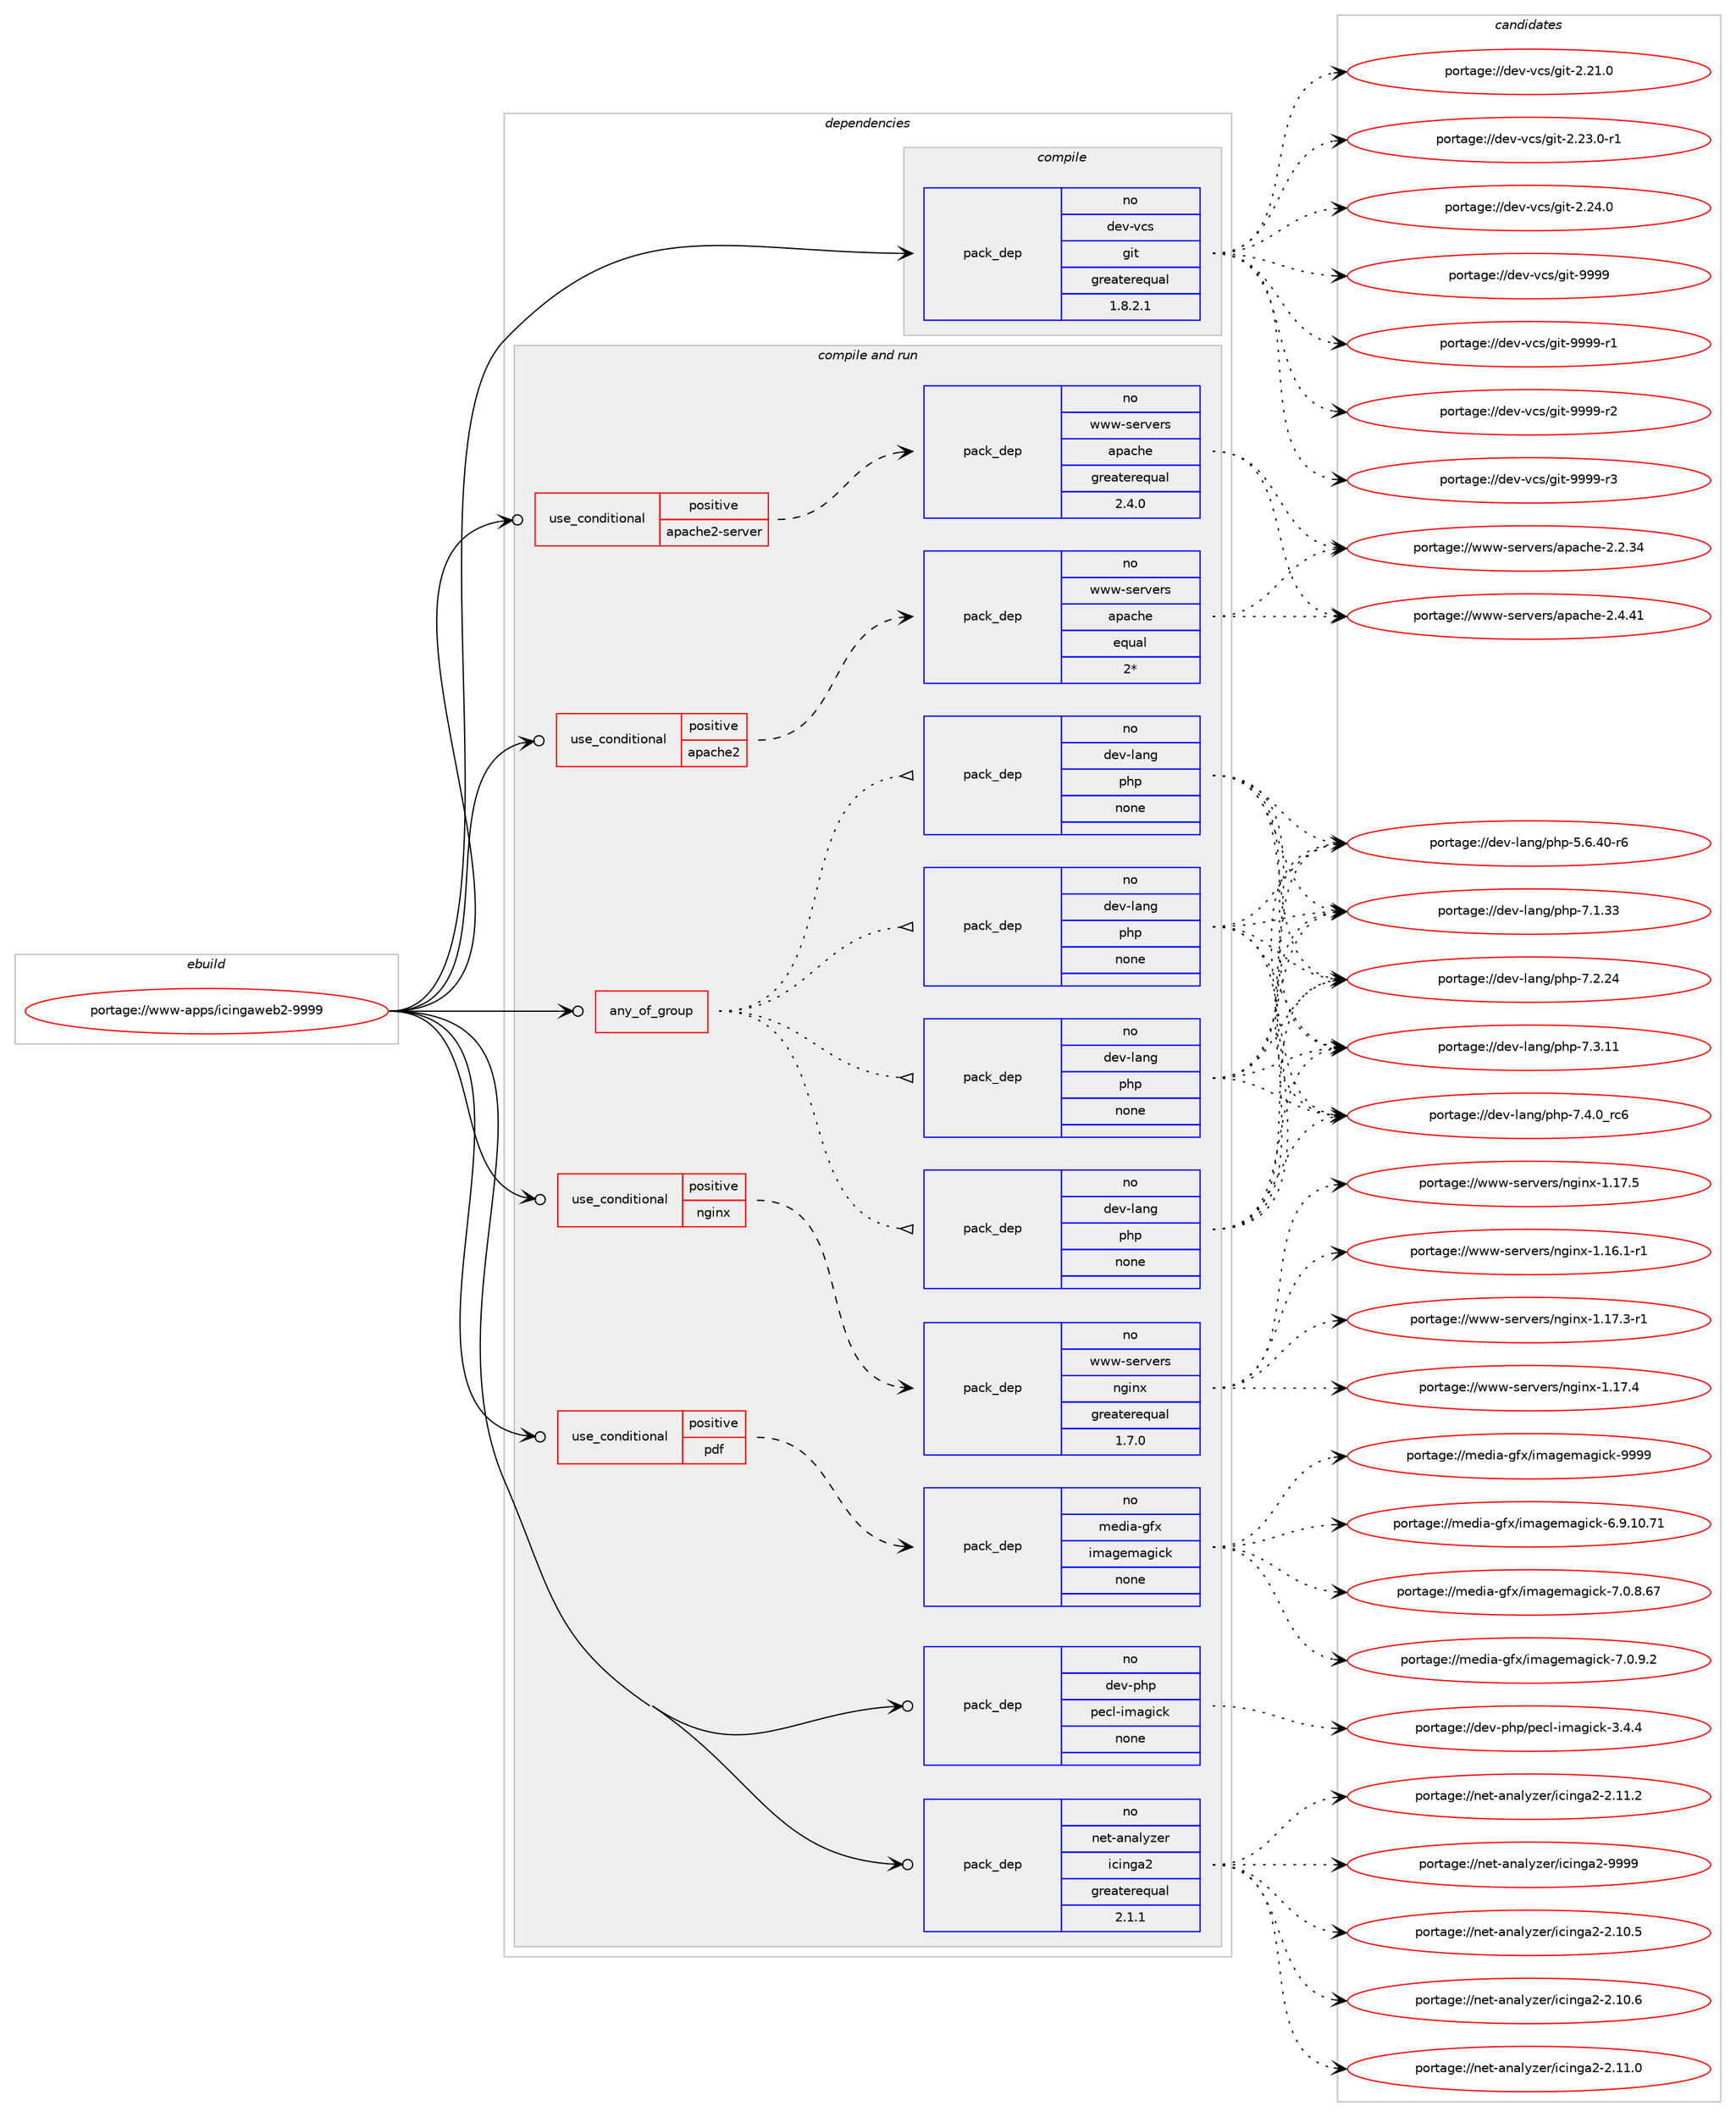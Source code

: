 digraph prolog {

# *************
# Graph options
# *************

newrank=true;
concentrate=true;
compound=true;
graph [rankdir=LR,fontname=Helvetica,fontsize=10,ranksep=1.5];#, ranksep=2.5, nodesep=0.2];
edge  [arrowhead=vee];
node  [fontname=Helvetica,fontsize=10];

# **********
# The ebuild
# **********

subgraph cluster_leftcol {
color=gray;
rank=same;
label=<<i>ebuild</i>>;
id [label="portage://www-apps/icingaweb2-9999", color=red, width=4, href="../www-apps/icingaweb2-9999.svg"];
}

# ****************
# The dependencies
# ****************

subgraph cluster_midcol {
color=gray;
label=<<i>dependencies</i>>;
subgraph cluster_compile {
fillcolor="#eeeeee";
style=filled;
label=<<i>compile</i>>;
subgraph pack324527 {
dependency437645 [label=<<TABLE BORDER="0" CELLBORDER="1" CELLSPACING="0" CELLPADDING="4" WIDTH="220"><TR><TD ROWSPAN="6" CELLPADDING="30">pack_dep</TD></TR><TR><TD WIDTH="110">no</TD></TR><TR><TD>dev-vcs</TD></TR><TR><TD>git</TD></TR><TR><TD>greaterequal</TD></TR><TR><TD>1.8.2.1</TD></TR></TABLE>>, shape=none, color=blue];
}
id:e -> dependency437645:w [weight=20,style="solid",arrowhead="vee"];
}
subgraph cluster_compileandrun {
fillcolor="#eeeeee";
style=filled;
label=<<i>compile and run</i>>;
subgraph any7503 {
dependency437646 [label=<<TABLE BORDER="0" CELLBORDER="1" CELLSPACING="0" CELLPADDING="4"><TR><TD CELLPADDING="10">any_of_group</TD></TR></TABLE>>, shape=none, color=red];subgraph pack324528 {
dependency437647 [label=<<TABLE BORDER="0" CELLBORDER="1" CELLSPACING="0" CELLPADDING="4" WIDTH="220"><TR><TD ROWSPAN="6" CELLPADDING="30">pack_dep</TD></TR><TR><TD WIDTH="110">no</TD></TR><TR><TD>dev-lang</TD></TR><TR><TD>php</TD></TR><TR><TD>none</TD></TR><TR><TD></TD></TR></TABLE>>, shape=none, color=blue];
}
dependency437646:e -> dependency437647:w [weight=20,style="dotted",arrowhead="oinv"];
subgraph pack324529 {
dependency437648 [label=<<TABLE BORDER="0" CELLBORDER="1" CELLSPACING="0" CELLPADDING="4" WIDTH="220"><TR><TD ROWSPAN="6" CELLPADDING="30">pack_dep</TD></TR><TR><TD WIDTH="110">no</TD></TR><TR><TD>dev-lang</TD></TR><TR><TD>php</TD></TR><TR><TD>none</TD></TR><TR><TD></TD></TR></TABLE>>, shape=none, color=blue];
}
dependency437646:e -> dependency437648:w [weight=20,style="dotted",arrowhead="oinv"];
subgraph pack324530 {
dependency437649 [label=<<TABLE BORDER="0" CELLBORDER="1" CELLSPACING="0" CELLPADDING="4" WIDTH="220"><TR><TD ROWSPAN="6" CELLPADDING="30">pack_dep</TD></TR><TR><TD WIDTH="110">no</TD></TR><TR><TD>dev-lang</TD></TR><TR><TD>php</TD></TR><TR><TD>none</TD></TR><TR><TD></TD></TR></TABLE>>, shape=none, color=blue];
}
dependency437646:e -> dependency437649:w [weight=20,style="dotted",arrowhead="oinv"];
subgraph pack324531 {
dependency437650 [label=<<TABLE BORDER="0" CELLBORDER="1" CELLSPACING="0" CELLPADDING="4" WIDTH="220"><TR><TD ROWSPAN="6" CELLPADDING="30">pack_dep</TD></TR><TR><TD WIDTH="110">no</TD></TR><TR><TD>dev-lang</TD></TR><TR><TD>php</TD></TR><TR><TD>none</TD></TR><TR><TD></TD></TR></TABLE>>, shape=none, color=blue];
}
dependency437646:e -> dependency437650:w [weight=20,style="dotted",arrowhead="oinv"];
}
id:e -> dependency437646:w [weight=20,style="solid",arrowhead="odotvee"];
subgraph cond105349 {
dependency437651 [label=<<TABLE BORDER="0" CELLBORDER="1" CELLSPACING="0" CELLPADDING="4"><TR><TD ROWSPAN="3" CELLPADDING="10">use_conditional</TD></TR><TR><TD>positive</TD></TR><TR><TD>apache2</TD></TR></TABLE>>, shape=none, color=red];
subgraph pack324532 {
dependency437652 [label=<<TABLE BORDER="0" CELLBORDER="1" CELLSPACING="0" CELLPADDING="4" WIDTH="220"><TR><TD ROWSPAN="6" CELLPADDING="30">pack_dep</TD></TR><TR><TD WIDTH="110">no</TD></TR><TR><TD>www-servers</TD></TR><TR><TD>apache</TD></TR><TR><TD>equal</TD></TR><TR><TD>2*</TD></TR></TABLE>>, shape=none, color=blue];
}
dependency437651:e -> dependency437652:w [weight=20,style="dashed",arrowhead="vee"];
}
id:e -> dependency437651:w [weight=20,style="solid",arrowhead="odotvee"];
subgraph cond105350 {
dependency437653 [label=<<TABLE BORDER="0" CELLBORDER="1" CELLSPACING="0" CELLPADDING="4"><TR><TD ROWSPAN="3" CELLPADDING="10">use_conditional</TD></TR><TR><TD>positive</TD></TR><TR><TD>apache2-server</TD></TR></TABLE>>, shape=none, color=red];
subgraph pack324533 {
dependency437654 [label=<<TABLE BORDER="0" CELLBORDER="1" CELLSPACING="0" CELLPADDING="4" WIDTH="220"><TR><TD ROWSPAN="6" CELLPADDING="30">pack_dep</TD></TR><TR><TD WIDTH="110">no</TD></TR><TR><TD>www-servers</TD></TR><TR><TD>apache</TD></TR><TR><TD>greaterequal</TD></TR><TR><TD>2.4.0</TD></TR></TABLE>>, shape=none, color=blue];
}
dependency437653:e -> dependency437654:w [weight=20,style="dashed",arrowhead="vee"];
}
id:e -> dependency437653:w [weight=20,style="solid",arrowhead="odotvee"];
subgraph cond105351 {
dependency437655 [label=<<TABLE BORDER="0" CELLBORDER="1" CELLSPACING="0" CELLPADDING="4"><TR><TD ROWSPAN="3" CELLPADDING="10">use_conditional</TD></TR><TR><TD>positive</TD></TR><TR><TD>nginx</TD></TR></TABLE>>, shape=none, color=red];
subgraph pack324534 {
dependency437656 [label=<<TABLE BORDER="0" CELLBORDER="1" CELLSPACING="0" CELLPADDING="4" WIDTH="220"><TR><TD ROWSPAN="6" CELLPADDING="30">pack_dep</TD></TR><TR><TD WIDTH="110">no</TD></TR><TR><TD>www-servers</TD></TR><TR><TD>nginx</TD></TR><TR><TD>greaterequal</TD></TR><TR><TD>1.7.0</TD></TR></TABLE>>, shape=none, color=blue];
}
dependency437655:e -> dependency437656:w [weight=20,style="dashed",arrowhead="vee"];
}
id:e -> dependency437655:w [weight=20,style="solid",arrowhead="odotvee"];
subgraph cond105352 {
dependency437657 [label=<<TABLE BORDER="0" CELLBORDER="1" CELLSPACING="0" CELLPADDING="4"><TR><TD ROWSPAN="3" CELLPADDING="10">use_conditional</TD></TR><TR><TD>positive</TD></TR><TR><TD>pdf</TD></TR></TABLE>>, shape=none, color=red];
subgraph pack324535 {
dependency437658 [label=<<TABLE BORDER="0" CELLBORDER="1" CELLSPACING="0" CELLPADDING="4" WIDTH="220"><TR><TD ROWSPAN="6" CELLPADDING="30">pack_dep</TD></TR><TR><TD WIDTH="110">no</TD></TR><TR><TD>media-gfx</TD></TR><TR><TD>imagemagick</TD></TR><TR><TD>none</TD></TR><TR><TD></TD></TR></TABLE>>, shape=none, color=blue];
}
dependency437657:e -> dependency437658:w [weight=20,style="dashed",arrowhead="vee"];
}
id:e -> dependency437657:w [weight=20,style="solid",arrowhead="odotvee"];
subgraph pack324536 {
dependency437659 [label=<<TABLE BORDER="0" CELLBORDER="1" CELLSPACING="0" CELLPADDING="4" WIDTH="220"><TR><TD ROWSPAN="6" CELLPADDING="30">pack_dep</TD></TR><TR><TD WIDTH="110">no</TD></TR><TR><TD>dev-php</TD></TR><TR><TD>pecl-imagick</TD></TR><TR><TD>none</TD></TR><TR><TD></TD></TR></TABLE>>, shape=none, color=blue];
}
id:e -> dependency437659:w [weight=20,style="solid",arrowhead="odotvee"];
subgraph pack324537 {
dependency437660 [label=<<TABLE BORDER="0" CELLBORDER="1" CELLSPACING="0" CELLPADDING="4" WIDTH="220"><TR><TD ROWSPAN="6" CELLPADDING="30">pack_dep</TD></TR><TR><TD WIDTH="110">no</TD></TR><TR><TD>net-analyzer</TD></TR><TR><TD>icinga2</TD></TR><TR><TD>greaterequal</TD></TR><TR><TD>2.1.1</TD></TR></TABLE>>, shape=none, color=blue];
}
id:e -> dependency437660:w [weight=20,style="solid",arrowhead="odotvee"];
}
subgraph cluster_run {
fillcolor="#eeeeee";
style=filled;
label=<<i>run</i>>;
}
}

# **************
# The candidates
# **************

subgraph cluster_choices {
rank=same;
color=gray;
label=<<i>candidates</i>>;

subgraph choice324527 {
color=black;
nodesep=1;
choiceportage10010111845118991154710310511645504650494648 [label="portage://dev-vcs/git-2.21.0", color=red, width=4,href="../dev-vcs/git-2.21.0.svg"];
choiceportage100101118451189911547103105116455046505146484511449 [label="portage://dev-vcs/git-2.23.0-r1", color=red, width=4,href="../dev-vcs/git-2.23.0-r1.svg"];
choiceportage10010111845118991154710310511645504650524648 [label="portage://dev-vcs/git-2.24.0", color=red, width=4,href="../dev-vcs/git-2.24.0.svg"];
choiceportage1001011184511899115471031051164557575757 [label="portage://dev-vcs/git-9999", color=red, width=4,href="../dev-vcs/git-9999.svg"];
choiceportage10010111845118991154710310511645575757574511449 [label="portage://dev-vcs/git-9999-r1", color=red, width=4,href="../dev-vcs/git-9999-r1.svg"];
choiceportage10010111845118991154710310511645575757574511450 [label="portage://dev-vcs/git-9999-r2", color=red, width=4,href="../dev-vcs/git-9999-r2.svg"];
choiceportage10010111845118991154710310511645575757574511451 [label="portage://dev-vcs/git-9999-r3", color=red, width=4,href="../dev-vcs/git-9999-r3.svg"];
dependency437645:e -> choiceportage10010111845118991154710310511645504650494648:w [style=dotted,weight="100"];
dependency437645:e -> choiceportage100101118451189911547103105116455046505146484511449:w [style=dotted,weight="100"];
dependency437645:e -> choiceportage10010111845118991154710310511645504650524648:w [style=dotted,weight="100"];
dependency437645:e -> choiceportage1001011184511899115471031051164557575757:w [style=dotted,weight="100"];
dependency437645:e -> choiceportage10010111845118991154710310511645575757574511449:w [style=dotted,weight="100"];
dependency437645:e -> choiceportage10010111845118991154710310511645575757574511450:w [style=dotted,weight="100"];
dependency437645:e -> choiceportage10010111845118991154710310511645575757574511451:w [style=dotted,weight="100"];
}
subgraph choice324528 {
color=black;
nodesep=1;
choiceportage100101118451089711010347112104112455346544652484511454 [label="portage://dev-lang/php-5.6.40-r6", color=red, width=4,href="../dev-lang/php-5.6.40-r6.svg"];
choiceportage10010111845108971101034711210411245554649465151 [label="portage://dev-lang/php-7.1.33", color=red, width=4,href="../dev-lang/php-7.1.33.svg"];
choiceportage10010111845108971101034711210411245554650465052 [label="portage://dev-lang/php-7.2.24", color=red, width=4,href="../dev-lang/php-7.2.24.svg"];
choiceportage10010111845108971101034711210411245554651464949 [label="portage://dev-lang/php-7.3.11", color=red, width=4,href="../dev-lang/php-7.3.11.svg"];
choiceportage100101118451089711010347112104112455546524648951149954 [label="portage://dev-lang/php-7.4.0_rc6", color=red, width=4,href="../dev-lang/php-7.4.0_rc6.svg"];
dependency437647:e -> choiceportage100101118451089711010347112104112455346544652484511454:w [style=dotted,weight="100"];
dependency437647:e -> choiceportage10010111845108971101034711210411245554649465151:w [style=dotted,weight="100"];
dependency437647:e -> choiceportage10010111845108971101034711210411245554650465052:w [style=dotted,weight="100"];
dependency437647:e -> choiceportage10010111845108971101034711210411245554651464949:w [style=dotted,weight="100"];
dependency437647:e -> choiceportage100101118451089711010347112104112455546524648951149954:w [style=dotted,weight="100"];
}
subgraph choice324529 {
color=black;
nodesep=1;
choiceportage100101118451089711010347112104112455346544652484511454 [label="portage://dev-lang/php-5.6.40-r6", color=red, width=4,href="../dev-lang/php-5.6.40-r6.svg"];
choiceportage10010111845108971101034711210411245554649465151 [label="portage://dev-lang/php-7.1.33", color=red, width=4,href="../dev-lang/php-7.1.33.svg"];
choiceportage10010111845108971101034711210411245554650465052 [label="portage://dev-lang/php-7.2.24", color=red, width=4,href="../dev-lang/php-7.2.24.svg"];
choiceportage10010111845108971101034711210411245554651464949 [label="portage://dev-lang/php-7.3.11", color=red, width=4,href="../dev-lang/php-7.3.11.svg"];
choiceportage100101118451089711010347112104112455546524648951149954 [label="portage://dev-lang/php-7.4.0_rc6", color=red, width=4,href="../dev-lang/php-7.4.0_rc6.svg"];
dependency437648:e -> choiceportage100101118451089711010347112104112455346544652484511454:w [style=dotted,weight="100"];
dependency437648:e -> choiceportage10010111845108971101034711210411245554649465151:w [style=dotted,weight="100"];
dependency437648:e -> choiceportage10010111845108971101034711210411245554650465052:w [style=dotted,weight="100"];
dependency437648:e -> choiceportage10010111845108971101034711210411245554651464949:w [style=dotted,weight="100"];
dependency437648:e -> choiceportage100101118451089711010347112104112455546524648951149954:w [style=dotted,weight="100"];
}
subgraph choice324530 {
color=black;
nodesep=1;
choiceportage100101118451089711010347112104112455346544652484511454 [label="portage://dev-lang/php-5.6.40-r6", color=red, width=4,href="../dev-lang/php-5.6.40-r6.svg"];
choiceportage10010111845108971101034711210411245554649465151 [label="portage://dev-lang/php-7.1.33", color=red, width=4,href="../dev-lang/php-7.1.33.svg"];
choiceportage10010111845108971101034711210411245554650465052 [label="portage://dev-lang/php-7.2.24", color=red, width=4,href="../dev-lang/php-7.2.24.svg"];
choiceportage10010111845108971101034711210411245554651464949 [label="portage://dev-lang/php-7.3.11", color=red, width=4,href="../dev-lang/php-7.3.11.svg"];
choiceportage100101118451089711010347112104112455546524648951149954 [label="portage://dev-lang/php-7.4.0_rc6", color=red, width=4,href="../dev-lang/php-7.4.0_rc6.svg"];
dependency437649:e -> choiceportage100101118451089711010347112104112455346544652484511454:w [style=dotted,weight="100"];
dependency437649:e -> choiceportage10010111845108971101034711210411245554649465151:w [style=dotted,weight="100"];
dependency437649:e -> choiceportage10010111845108971101034711210411245554650465052:w [style=dotted,weight="100"];
dependency437649:e -> choiceportage10010111845108971101034711210411245554651464949:w [style=dotted,weight="100"];
dependency437649:e -> choiceportage100101118451089711010347112104112455546524648951149954:w [style=dotted,weight="100"];
}
subgraph choice324531 {
color=black;
nodesep=1;
choiceportage100101118451089711010347112104112455346544652484511454 [label="portage://dev-lang/php-5.6.40-r6", color=red, width=4,href="../dev-lang/php-5.6.40-r6.svg"];
choiceportage10010111845108971101034711210411245554649465151 [label="portage://dev-lang/php-7.1.33", color=red, width=4,href="../dev-lang/php-7.1.33.svg"];
choiceportage10010111845108971101034711210411245554650465052 [label="portage://dev-lang/php-7.2.24", color=red, width=4,href="../dev-lang/php-7.2.24.svg"];
choiceportage10010111845108971101034711210411245554651464949 [label="portage://dev-lang/php-7.3.11", color=red, width=4,href="../dev-lang/php-7.3.11.svg"];
choiceportage100101118451089711010347112104112455546524648951149954 [label="portage://dev-lang/php-7.4.0_rc6", color=red, width=4,href="../dev-lang/php-7.4.0_rc6.svg"];
dependency437650:e -> choiceportage100101118451089711010347112104112455346544652484511454:w [style=dotted,weight="100"];
dependency437650:e -> choiceportage10010111845108971101034711210411245554649465151:w [style=dotted,weight="100"];
dependency437650:e -> choiceportage10010111845108971101034711210411245554650465052:w [style=dotted,weight="100"];
dependency437650:e -> choiceportage10010111845108971101034711210411245554651464949:w [style=dotted,weight="100"];
dependency437650:e -> choiceportage100101118451089711010347112104112455546524648951149954:w [style=dotted,weight="100"];
}
subgraph choice324532 {
color=black;
nodesep=1;
choiceportage119119119451151011141181011141154797112979910410145504650465152 [label="portage://www-servers/apache-2.2.34", color=red, width=4,href="../www-servers/apache-2.2.34.svg"];
choiceportage119119119451151011141181011141154797112979910410145504652465249 [label="portage://www-servers/apache-2.4.41", color=red, width=4,href="../www-servers/apache-2.4.41.svg"];
dependency437652:e -> choiceportage119119119451151011141181011141154797112979910410145504650465152:w [style=dotted,weight="100"];
dependency437652:e -> choiceportage119119119451151011141181011141154797112979910410145504652465249:w [style=dotted,weight="100"];
}
subgraph choice324533 {
color=black;
nodesep=1;
choiceportage119119119451151011141181011141154797112979910410145504650465152 [label="portage://www-servers/apache-2.2.34", color=red, width=4,href="../www-servers/apache-2.2.34.svg"];
choiceportage119119119451151011141181011141154797112979910410145504652465249 [label="portage://www-servers/apache-2.4.41", color=red, width=4,href="../www-servers/apache-2.4.41.svg"];
dependency437654:e -> choiceportage119119119451151011141181011141154797112979910410145504650465152:w [style=dotted,weight="100"];
dependency437654:e -> choiceportage119119119451151011141181011141154797112979910410145504652465249:w [style=dotted,weight="100"];
}
subgraph choice324534 {
color=black;
nodesep=1;
choiceportage1191191194511510111411810111411547110103105110120454946495446494511449 [label="portage://www-servers/nginx-1.16.1-r1", color=red, width=4,href="../www-servers/nginx-1.16.1-r1.svg"];
choiceportage1191191194511510111411810111411547110103105110120454946495546514511449 [label="portage://www-servers/nginx-1.17.3-r1", color=red, width=4,href="../www-servers/nginx-1.17.3-r1.svg"];
choiceportage119119119451151011141181011141154711010310511012045494649554652 [label="portage://www-servers/nginx-1.17.4", color=red, width=4,href="../www-servers/nginx-1.17.4.svg"];
choiceportage119119119451151011141181011141154711010310511012045494649554653 [label="portage://www-servers/nginx-1.17.5", color=red, width=4,href="../www-servers/nginx-1.17.5.svg"];
dependency437656:e -> choiceportage1191191194511510111411810111411547110103105110120454946495446494511449:w [style=dotted,weight="100"];
dependency437656:e -> choiceportage1191191194511510111411810111411547110103105110120454946495546514511449:w [style=dotted,weight="100"];
dependency437656:e -> choiceportage119119119451151011141181011141154711010310511012045494649554652:w [style=dotted,weight="100"];
dependency437656:e -> choiceportage119119119451151011141181011141154711010310511012045494649554653:w [style=dotted,weight="100"];
}
subgraph choice324535 {
color=black;
nodesep=1;
choiceportage10910110010597451031021204710510997103101109971031059910745544657464948465549 [label="portage://media-gfx/imagemagick-6.9.10.71", color=red, width=4,href="../media-gfx/imagemagick-6.9.10.71.svg"];
choiceportage109101100105974510310212047105109971031011099710310599107455546484656465455 [label="portage://media-gfx/imagemagick-7.0.8.67", color=red, width=4,href="../media-gfx/imagemagick-7.0.8.67.svg"];
choiceportage1091011001059745103102120471051099710310110997103105991074555464846574650 [label="portage://media-gfx/imagemagick-7.0.9.2", color=red, width=4,href="../media-gfx/imagemagick-7.0.9.2.svg"];
choiceportage1091011001059745103102120471051099710310110997103105991074557575757 [label="portage://media-gfx/imagemagick-9999", color=red, width=4,href="../media-gfx/imagemagick-9999.svg"];
dependency437658:e -> choiceportage10910110010597451031021204710510997103101109971031059910745544657464948465549:w [style=dotted,weight="100"];
dependency437658:e -> choiceportage109101100105974510310212047105109971031011099710310599107455546484656465455:w [style=dotted,weight="100"];
dependency437658:e -> choiceportage1091011001059745103102120471051099710310110997103105991074555464846574650:w [style=dotted,weight="100"];
dependency437658:e -> choiceportage1091011001059745103102120471051099710310110997103105991074557575757:w [style=dotted,weight="100"];
}
subgraph choice324536 {
color=black;
nodesep=1;
choiceportage100101118451121041124711210199108451051099710310599107455146524652 [label="portage://dev-php/pecl-imagick-3.4.4", color=red, width=4,href="../dev-php/pecl-imagick-3.4.4.svg"];
dependency437659:e -> choiceportage100101118451121041124711210199108451051099710310599107455146524652:w [style=dotted,weight="100"];
}
subgraph choice324537 {
color=black;
nodesep=1;
choiceportage1101011164597110971081211221011144710599105110103975045504649484653 [label="portage://net-analyzer/icinga2-2.10.5", color=red, width=4,href="../net-analyzer/icinga2-2.10.5.svg"];
choiceportage1101011164597110971081211221011144710599105110103975045504649484654 [label="portage://net-analyzer/icinga2-2.10.6", color=red, width=4,href="../net-analyzer/icinga2-2.10.6.svg"];
choiceportage1101011164597110971081211221011144710599105110103975045504649494648 [label="portage://net-analyzer/icinga2-2.11.0", color=red, width=4,href="../net-analyzer/icinga2-2.11.0.svg"];
choiceportage1101011164597110971081211221011144710599105110103975045504649494650 [label="portage://net-analyzer/icinga2-2.11.2", color=red, width=4,href="../net-analyzer/icinga2-2.11.2.svg"];
choiceportage110101116459711097108121122101114471059910511010397504557575757 [label="portage://net-analyzer/icinga2-9999", color=red, width=4,href="../net-analyzer/icinga2-9999.svg"];
dependency437660:e -> choiceportage1101011164597110971081211221011144710599105110103975045504649484653:w [style=dotted,weight="100"];
dependency437660:e -> choiceportage1101011164597110971081211221011144710599105110103975045504649484654:w [style=dotted,weight="100"];
dependency437660:e -> choiceportage1101011164597110971081211221011144710599105110103975045504649494648:w [style=dotted,weight="100"];
dependency437660:e -> choiceportage1101011164597110971081211221011144710599105110103975045504649494650:w [style=dotted,weight="100"];
dependency437660:e -> choiceportage110101116459711097108121122101114471059910511010397504557575757:w [style=dotted,weight="100"];
}
}

}
